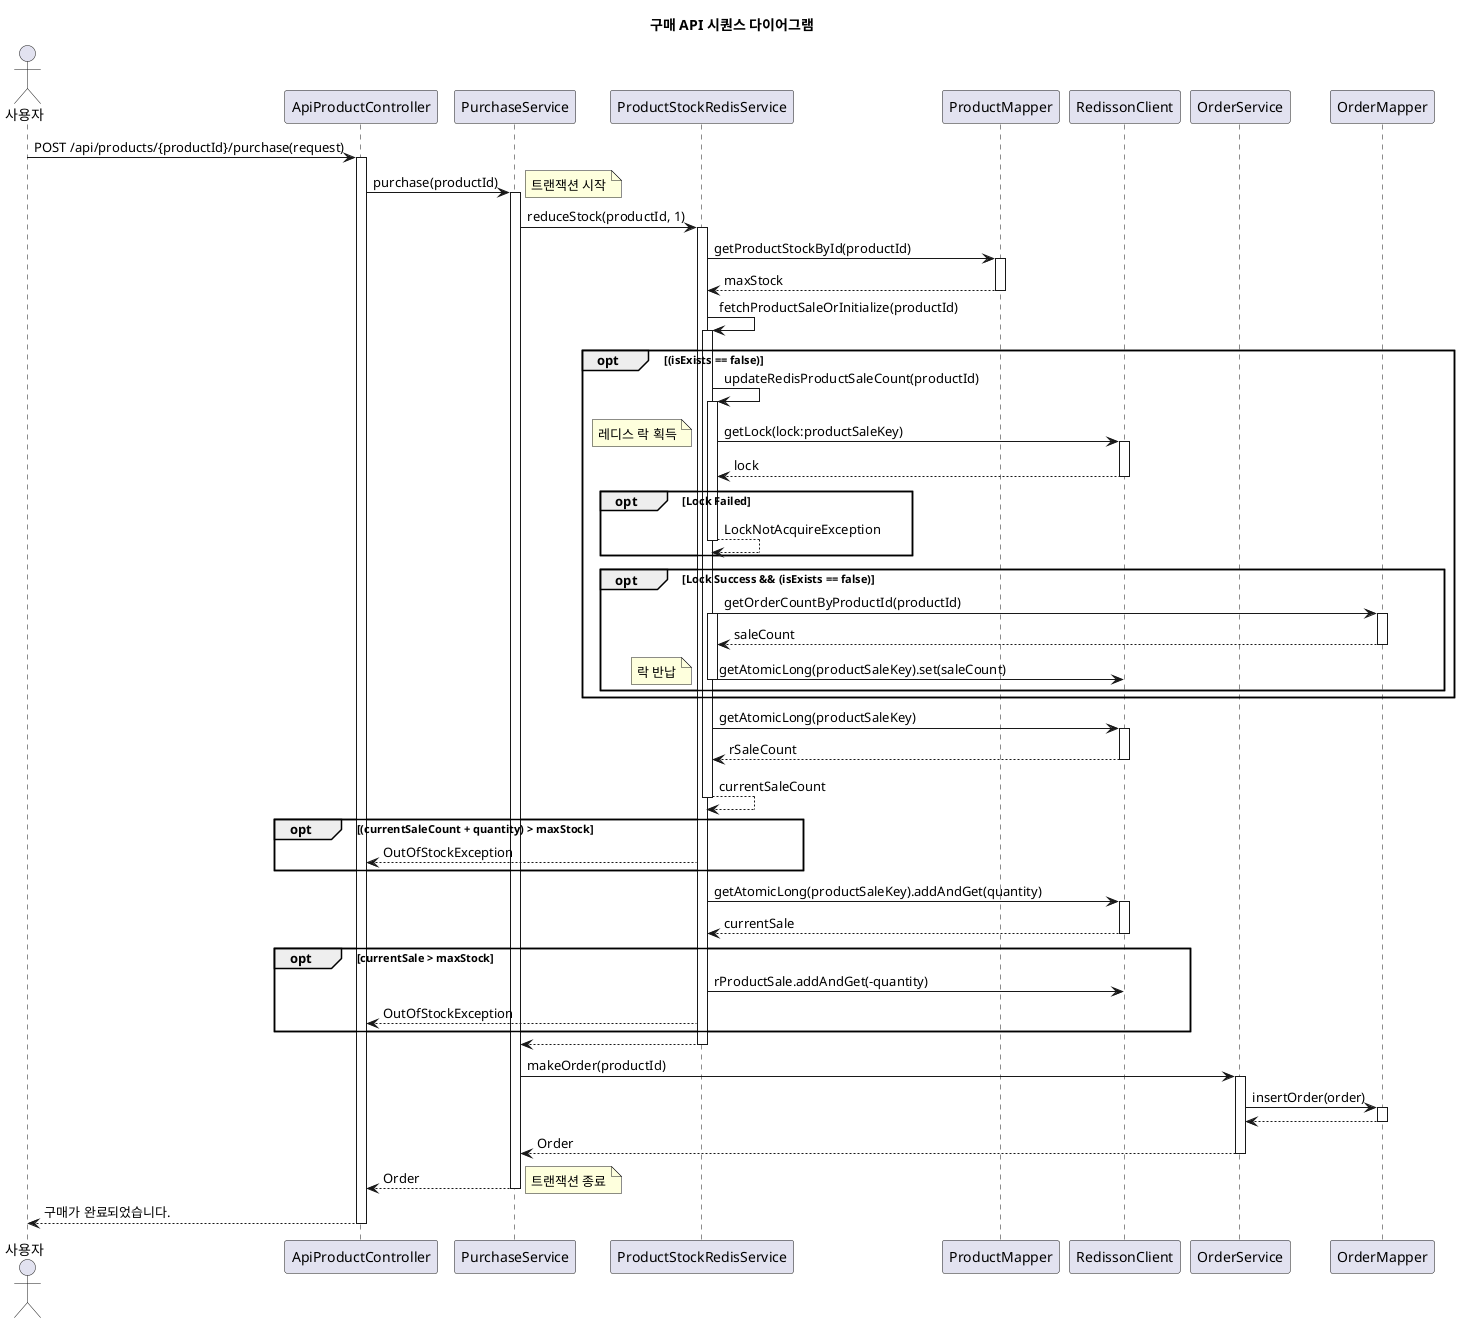 @startuml
title 구매 API 시퀀스 다이어그램

actor 사용자 as User
participant "ApiProductController" as Controller
participant "PurchaseService" as PurchaseService
participant "ProductStockRedisService" as ProductStockRedisService
participant "ProductMapper" as ProductMapper
participant "RedissonClient" as RedissonClient
participant "OrderService" as OrderService
participant "OrderMapper" as OrderMapper


User -> Controller : POST /api/products/{productId}/purchase(request)
activate Controller


Controller -> PurchaseService : purchase(productId)
activate PurchaseService

note right : 트랜잭션 시작
PurchaseService -> ProductStockRedisService : reduceStock(productId, 1)
activate ProductStockRedisService

ProductStockRedisService -> ProductMapper : getProductStockById(productId)
activate ProductMapper
ProductMapper --> ProductStockRedisService : maxStock
deactivate ProductMapper

ProductStockRedisService -> ProductStockRedisService : fetchProductSaleOrInitialize(productId)
activate ProductStockRedisService

opt (isExists == false)
    ProductStockRedisService -> ProductStockRedisService : updateRedisProductSaleCount(productId)
    activate ProductStockRedisService

    ProductStockRedisService -> RedissonClient : getLock(lock:productSaleKey)
    note left : 레디스 락 획득
    activate RedissonClient
    RedissonClient --> ProductStockRedisService : lock
    deactivate RedissonClient

    opt Lock Failed
        ProductStockRedisService --> ProductStockRedisService : LockNotAcquireException
        deactivate ProductStockRedisService
    end

    opt Lock Success && (isExists == false)
        ProductStockRedisService -> OrderMapper : getOrderCountByProductId(productId)
        activate ProductStockRedisService
        activate OrderMapper
        OrderMapper --> ProductStockRedisService : saleCount
        deactivate OrderMapper

        ProductStockRedisService -> RedissonClient : getAtomicLong(productSaleKey).set(saleCount)
        deactivate ProductStockRedisService
        note left : 락 반납
    end


end


ProductStockRedisService -> RedissonClient : getAtomicLong(productSaleKey)
activate RedissonClient
RedissonClient --> ProductStockRedisService : rSaleCount
deactivate RedissonClient

ProductStockRedisService --> ProductStockRedisService : currentSaleCount
deactivate ProductStockRedisService



opt (currentSaleCount + quantity) > maxStock
ProductStockRedisService --> Controller : OutOfStockException
end

ProductStockRedisService -> RedissonClient : getAtomicLong(productSaleKey).addAndGet(quantity)
activate RedissonClient
RedissonClient --> ProductStockRedisService : currentSale
deactivate RedissonClient

opt currentSale > maxStock
ProductStockRedisService -> RedissonClient : rProductSale.addAndGet(-quantity)
ProductStockRedisService --> Controller : OutOfStockException
end

ProductStockRedisService --> PurchaseService
deactivate ProductStockRedisService

PurchaseService -> OrderService : makeOrder(productId)
activate OrderService
OrderService -> OrderMapper : insertOrder(order)
activate OrderMapper
OrderMapper --> OrderService
deactivate OrderMapper
OrderService --> PurchaseService : Order
deactivate OrderService

PurchaseService --> Controller : Order
deactivate PurchaseService
note right : 트랜잭션 종료

Controller --> User : 구매가 완료되었습니다.
deactivate Controller

@enduml
